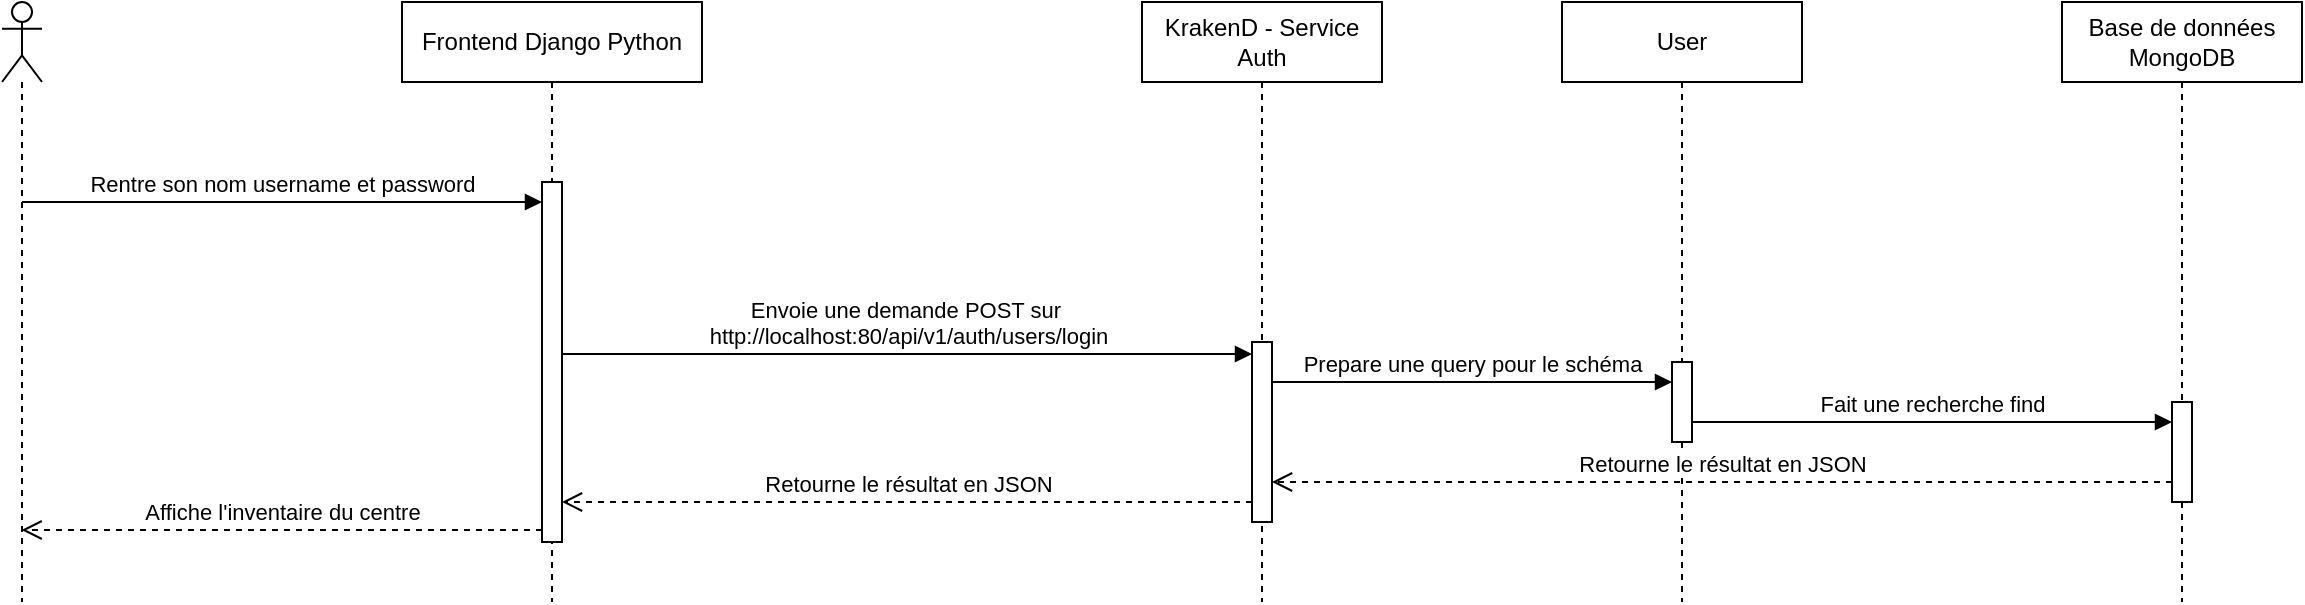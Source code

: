 <mxfile version="27.2.0">
  <diagram name="Page-1" id="2YBvvXClWsGukQMizWep">
    <mxGraphModel dx="703" dy="756" grid="1" gridSize="10" guides="1" tooltips="1" connect="1" arrows="1" fold="1" page="1" pageScale="1" pageWidth="850" pageHeight="1100" math="0" shadow="0">
      <root>
        <mxCell id="0" />
        <mxCell id="1" parent="0" />
        <mxCell id="aM9ryv3xv72pqoxQDRHE-5" value="Frontend Django Python" style="shape=umlLifeline;perimeter=lifelinePerimeter;whiteSpace=wrap;html=1;container=0;dropTarget=0;collapsible=0;recursiveResize=0;outlineConnect=0;portConstraint=eastwest;newEdgeStyle={&quot;edgeStyle&quot;:&quot;elbowEdgeStyle&quot;,&quot;elbow&quot;:&quot;vertical&quot;,&quot;curved&quot;:0,&quot;rounded&quot;:0};" parent="1" vertex="1">
          <mxGeometry x="260" y="30" width="150" height="300" as="geometry" />
        </mxCell>
        <mxCell id="aM9ryv3xv72pqoxQDRHE-6" value="" style="html=1;points=[];perimeter=orthogonalPerimeter;outlineConnect=0;targetShapes=umlLifeline;portConstraint=eastwest;newEdgeStyle={&quot;edgeStyle&quot;:&quot;elbowEdgeStyle&quot;,&quot;elbow&quot;:&quot;vertical&quot;,&quot;curved&quot;:0,&quot;rounded&quot;:0};" parent="aM9ryv3xv72pqoxQDRHE-5" vertex="1">
          <mxGeometry x="70" y="90" width="10" height="180" as="geometry" />
        </mxCell>
        <mxCell id="aM9ryv3xv72pqoxQDRHE-7" value="Rentre son nom username et password" style="html=1;verticalAlign=bottom;endArrow=block;edgeStyle=elbowEdgeStyle;elbow=vertical;curved=0;rounded=0;" parent="1" source="00wRDX6nhMXzsEndpYq1-1" target="aM9ryv3xv72pqoxQDRHE-6" edge="1">
          <mxGeometry x="-0.002" relative="1" as="geometry">
            <mxPoint x="80" y="130" as="sourcePoint" />
            <Array as="points">
              <mxPoint x="165" y="130" />
            </Array>
            <mxPoint x="300" y="130" as="targetPoint" />
            <mxPoint as="offset" />
          </mxGeometry>
        </mxCell>
        <mxCell id="00wRDX6nhMXzsEndpYq1-1" value="" style="shape=umlLifeline;perimeter=lifelinePerimeter;whiteSpace=wrap;html=1;container=1;dropTarget=0;collapsible=0;recursiveResize=0;outlineConnect=0;portConstraint=eastwest;newEdgeStyle={&quot;curved&quot;:0,&quot;rounded&quot;:0};participant=umlActor;" parent="1" vertex="1">
          <mxGeometry x="60" y="30" width="20" height="300" as="geometry" />
        </mxCell>
        <mxCell id="00wRDX6nhMXzsEndpYq1-3" value="KrakenD - Service Auth" style="shape=umlLifeline;perimeter=lifelinePerimeter;whiteSpace=wrap;html=1;container=0;dropTarget=0;collapsible=0;recursiveResize=0;outlineConnect=0;portConstraint=eastwest;newEdgeStyle={&quot;edgeStyle&quot;:&quot;elbowEdgeStyle&quot;,&quot;elbow&quot;:&quot;vertical&quot;,&quot;curved&quot;:0,&quot;rounded&quot;:0};" parent="1" vertex="1">
          <mxGeometry x="630" y="30" width="120" height="300" as="geometry" />
        </mxCell>
        <mxCell id="00wRDX6nhMXzsEndpYq1-4" value="" style="html=1;points=[];perimeter=orthogonalPerimeter;outlineConnect=0;targetShapes=umlLifeline;portConstraint=eastwest;newEdgeStyle={&quot;edgeStyle&quot;:&quot;elbowEdgeStyle&quot;,&quot;elbow&quot;:&quot;vertical&quot;,&quot;curved&quot;:0,&quot;rounded&quot;:0};" parent="00wRDX6nhMXzsEndpYq1-3" vertex="1">
          <mxGeometry x="55" y="170" width="10" height="90" as="geometry" />
        </mxCell>
        <mxCell id="00wRDX6nhMXzsEndpYq1-5" value="User" style="shape=umlLifeline;perimeter=lifelinePerimeter;whiteSpace=wrap;html=1;container=0;dropTarget=0;collapsible=0;recursiveResize=0;outlineConnect=0;portConstraint=eastwest;newEdgeStyle={&quot;edgeStyle&quot;:&quot;elbowEdgeStyle&quot;,&quot;elbow&quot;:&quot;vertical&quot;,&quot;curved&quot;:0,&quot;rounded&quot;:0};" parent="1" vertex="1">
          <mxGeometry x="840" y="30" width="120" height="300" as="geometry" />
        </mxCell>
        <mxCell id="00wRDX6nhMXzsEndpYq1-6" value="" style="html=1;points=[];perimeter=orthogonalPerimeter;outlineConnect=0;targetShapes=umlLifeline;portConstraint=eastwest;newEdgeStyle={&quot;edgeStyle&quot;:&quot;elbowEdgeStyle&quot;,&quot;elbow&quot;:&quot;vertical&quot;,&quot;curved&quot;:0,&quot;rounded&quot;:0};" parent="00wRDX6nhMXzsEndpYq1-5" vertex="1">
          <mxGeometry x="55" y="180" width="10" height="40" as="geometry" />
        </mxCell>
        <mxCell id="00wRDX6nhMXzsEndpYq1-7" value="Base de données MongoDB" style="shape=umlLifeline;perimeter=lifelinePerimeter;whiteSpace=wrap;html=1;container=0;dropTarget=0;collapsible=0;recursiveResize=0;outlineConnect=0;portConstraint=eastwest;newEdgeStyle={&quot;edgeStyle&quot;:&quot;elbowEdgeStyle&quot;,&quot;elbow&quot;:&quot;vertical&quot;,&quot;curved&quot;:0,&quot;rounded&quot;:0};" parent="1" vertex="1">
          <mxGeometry x="1090" y="30" width="120" height="300" as="geometry" />
        </mxCell>
        <mxCell id="00wRDX6nhMXzsEndpYq1-8" value="" style="html=1;points=[];perimeter=orthogonalPerimeter;outlineConnect=0;targetShapes=umlLifeline;portConstraint=eastwest;newEdgeStyle={&quot;edgeStyle&quot;:&quot;elbowEdgeStyle&quot;,&quot;elbow&quot;:&quot;vertical&quot;,&quot;curved&quot;:0,&quot;rounded&quot;:0};" parent="00wRDX6nhMXzsEndpYq1-7" vertex="1">
          <mxGeometry x="55" y="200" width="10" height="50" as="geometry" />
        </mxCell>
        <mxCell id="00wRDX6nhMXzsEndpYq1-10" value="Envoie une demande POST sur&amp;nbsp;&lt;div&gt;http://localhost:80/api/v1/auth/users/login&lt;/div&gt;" style="html=1;verticalAlign=bottom;endArrow=block;edgeStyle=elbowEdgeStyle;elbow=vertical;curved=0;rounded=0;" parent="1" source="aM9ryv3xv72pqoxQDRHE-6" edge="1">
          <mxGeometry x="0.003" relative="1" as="geometry">
            <mxPoint x="325" y="206" as="sourcePoint" />
            <Array as="points">
              <mxPoint x="445.52" y="206" />
            </Array>
            <mxPoint x="685" y="206" as="targetPoint" />
            <mxPoint as="offset" />
          </mxGeometry>
        </mxCell>
        <mxCell id="00wRDX6nhMXzsEndpYq1-11" value="Prepare une query pour le schéma" style="html=1;verticalAlign=bottom;endArrow=block;edgeStyle=elbowEdgeStyle;elbow=vertical;curved=0;rounded=0;" parent="1" source="00wRDX6nhMXzsEndpYq1-4" target="00wRDX6nhMXzsEndpYq1-6" edge="1">
          <mxGeometry relative="1" as="geometry">
            <mxPoint x="710" y="220" as="sourcePoint" />
            <Array as="points">
              <mxPoint x="795.52" y="220" />
            </Array>
            <mxPoint x="955.19" y="220" as="targetPoint" />
          </mxGeometry>
        </mxCell>
        <mxCell id="00wRDX6nhMXzsEndpYq1-12" value="Fait une recherche find" style="html=1;verticalAlign=bottom;endArrow=block;edgeStyle=elbowEdgeStyle;elbow=vertical;curved=0;rounded=0;" parent="1" source="00wRDX6nhMXzsEndpYq1-6" target="00wRDX6nhMXzsEndpYq1-8" edge="1">
          <mxGeometry relative="1" as="geometry">
            <mxPoint x="920" y="240" as="sourcePoint" />
            <Array as="points">
              <mxPoint x="1020.52" y="240" />
            </Array>
            <mxPoint x="1190" y="240" as="targetPoint" />
          </mxGeometry>
        </mxCell>
        <mxCell id="00wRDX6nhMXzsEndpYq1-13" value="Retourne le résultat en JSON" style="html=1;verticalAlign=bottom;endArrow=open;dashed=1;endSize=8;edgeStyle=elbowEdgeStyle;elbow=vertical;curved=0;rounded=0;" parent="1" source="00wRDX6nhMXzsEndpYq1-8" target="00wRDX6nhMXzsEndpYq1-4" edge="1">
          <mxGeometry relative="1" as="geometry">
            <mxPoint x="930" y="270" as="targetPoint" />
            <Array as="points">
              <mxPoint x="995.333" y="270" />
            </Array>
            <mxPoint x="1125.333" y="270" as="sourcePoint" />
          </mxGeometry>
        </mxCell>
        <mxCell id="00wRDX6nhMXzsEndpYq1-14" value="Retourne le résultat en JSON" style="html=1;verticalAlign=bottom;endArrow=open;dashed=1;endSize=8;edgeStyle=elbowEdgeStyle;elbow=vertical;curved=0;rounded=0;" parent="1" source="00wRDX6nhMXzsEndpYq1-4" target="aM9ryv3xv72pqoxQDRHE-6" edge="1">
          <mxGeometry relative="1" as="geometry">
            <mxPoint x="350" y="280" as="targetPoint" />
            <Array as="points">
              <mxPoint x="530.333" y="280" />
            </Array>
            <mxPoint x="680" y="280" as="sourcePoint" />
          </mxGeometry>
        </mxCell>
        <mxCell id="00wRDX6nhMXzsEndpYq1-15" value="Affiche l&#39;inventaire du centre" style="html=1;verticalAlign=bottom;endArrow=open;dashed=1;endSize=8;edgeStyle=elbowEdgeStyle;elbow=vertical;curved=0;rounded=0;" parent="1" source="aM9ryv3xv72pqoxQDRHE-6" edge="1">
          <mxGeometry relative="1" as="geometry">
            <mxPoint x="69.81" y="294.0" as="targetPoint" />
            <Array as="points">
              <mxPoint x="145.333" y="294" />
            </Array>
            <mxPoint x="315" y="294.0" as="sourcePoint" />
          </mxGeometry>
        </mxCell>
      </root>
    </mxGraphModel>
  </diagram>
</mxfile>
